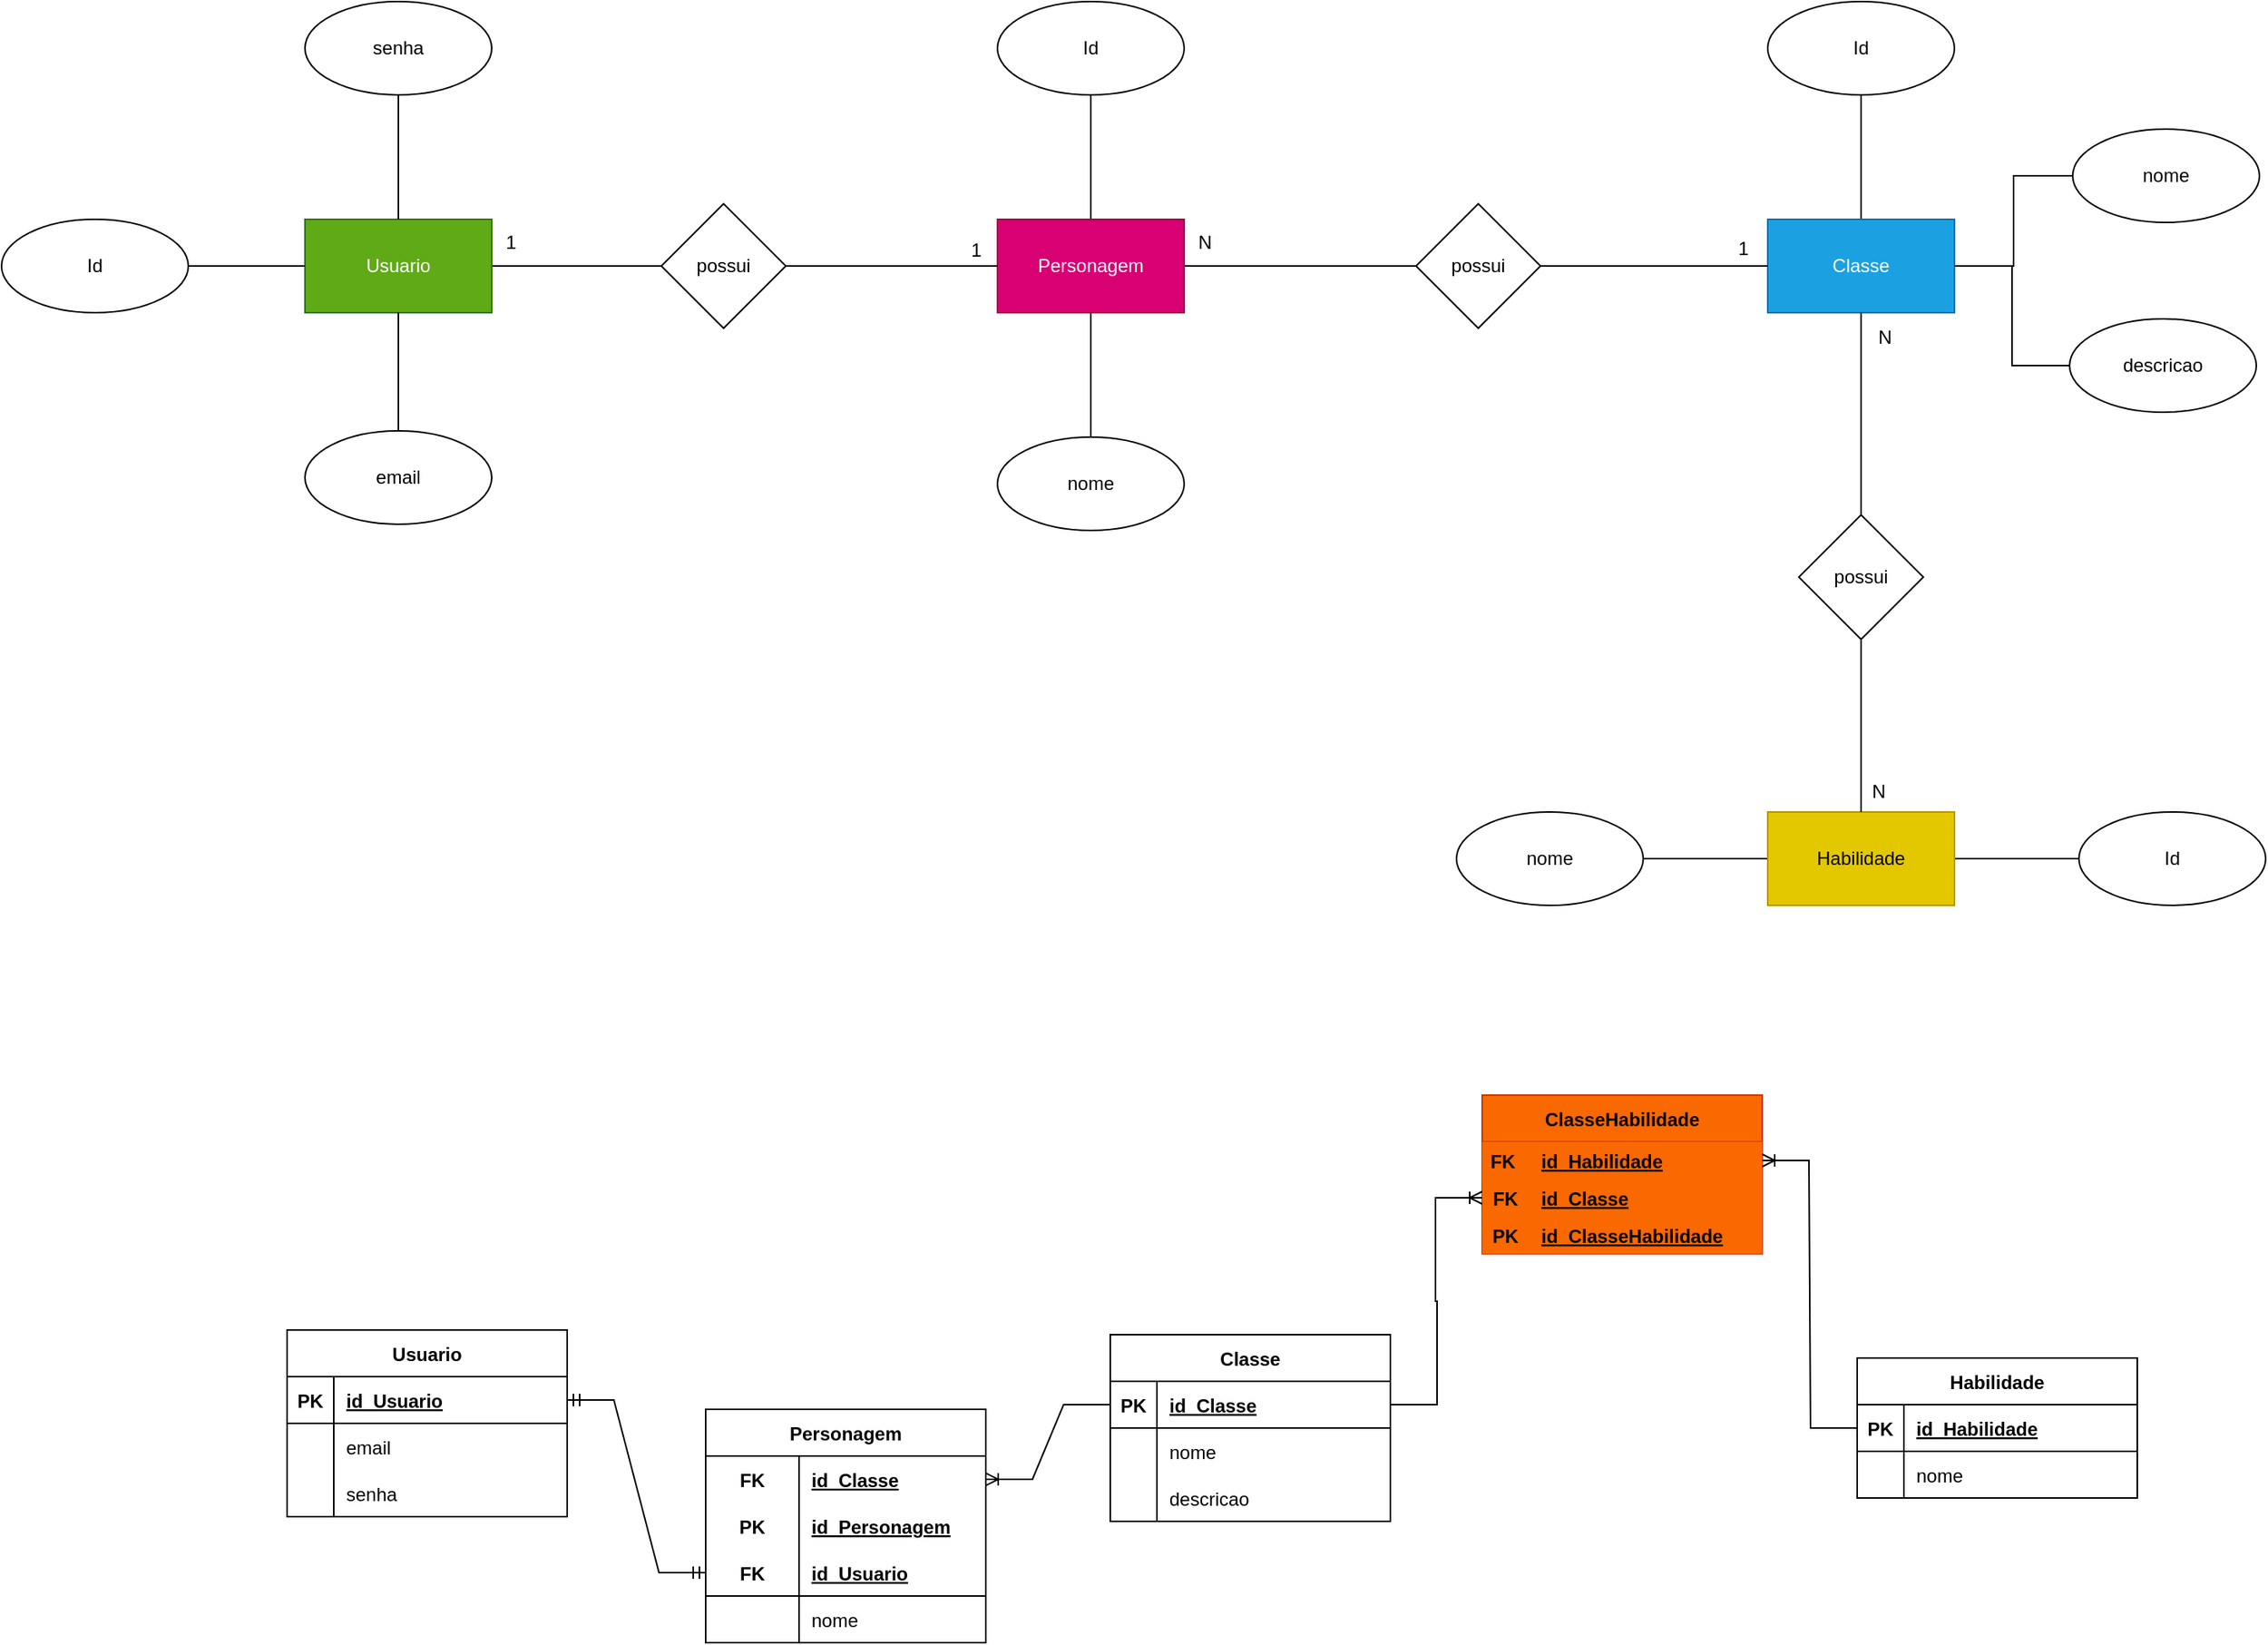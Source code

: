 <mxfile version="20.3.0" type="device" pages="2"><diagram id="ChyRx574aoKrWRsRgZzH" name="MER-DER"><mxGraphModel dx="3422" dy="259" grid="0" gridSize="2" guides="1" tooltips="1" connect="1" arrows="1" fold="1" page="1" pageScale="1" pageWidth="827" pageHeight="1169" math="0" shadow="0"><root><mxCell id="0"/><mxCell id="1" parent="0"/><mxCell id="TonWWBTxAf2WMyJIBNeK-1" value="" style="edgeStyle=orthogonalEdgeStyle;rounded=0;orthogonalLoop=1;jettySize=auto;html=1;fontSize=12;endArrow=none;endFill=0;" edge="1" parent="1" source="TonWWBTxAf2WMyJIBNeK-2" target="TonWWBTxAf2WMyJIBNeK-29"><mxGeometry relative="1" as="geometry"/></mxCell><mxCell id="TonWWBTxAf2WMyJIBNeK-2" value="Usuario" style="rounded=0;whiteSpace=wrap;html=1;fontSize=12;fillColor=#60a917;fontColor=#ffffff;strokeColor=#2D7600;" vertex="1" parent="1"><mxGeometry x="-67" y="2439" width="120" height="60" as="geometry"/></mxCell><mxCell id="TonWWBTxAf2WMyJIBNeK-3" value="" style="edgeStyle=orthogonalEdgeStyle;rounded=0;orthogonalLoop=1;jettySize=auto;html=1;fontSize=12;endArrow=none;endFill=0;" edge="1" parent="1" source="TonWWBTxAf2WMyJIBNeK-6" target="TonWWBTxAf2WMyJIBNeK-19"><mxGeometry relative="1" as="geometry"/></mxCell><mxCell id="TonWWBTxAf2WMyJIBNeK-4" value="" style="edgeStyle=orthogonalEdgeStyle;rounded=0;orthogonalLoop=1;jettySize=auto;html=1;fontSize=12;endArrow=none;endFill=0;" edge="1" parent="1" source="TonWWBTxAf2WMyJIBNeK-6" target="TonWWBTxAf2WMyJIBNeK-20"><mxGeometry relative="1" as="geometry"/></mxCell><mxCell id="TonWWBTxAf2WMyJIBNeK-5" style="edgeStyle=orthogonalEdgeStyle;rounded=0;orthogonalLoop=1;jettySize=auto;html=1;entryX=0;entryY=0.5;entryDx=0;entryDy=0;fontSize=12;endArrow=none;endFill=0;" edge="1" parent="1" source="TonWWBTxAf2WMyJIBNeK-6" target="TonWWBTxAf2WMyJIBNeK-31"><mxGeometry relative="1" as="geometry"/></mxCell><mxCell id="TonWWBTxAf2WMyJIBNeK-6" value="Personagem" style="rounded=0;whiteSpace=wrap;html=1;fontSize=12;fillColor=#d80073;fontColor=#ffffff;strokeColor=#A50040;" vertex="1" parent="1"><mxGeometry x="378" y="2439" width="120" height="60" as="geometry"/></mxCell><mxCell id="TonWWBTxAf2WMyJIBNeK-7" value="" style="edgeStyle=orthogonalEdgeStyle;rounded=0;orthogonalLoop=1;jettySize=auto;html=1;fontSize=12;endArrow=none;endFill=0;" edge="1" parent="1" source="TonWWBTxAf2WMyJIBNeK-9" target="TonWWBTxAf2WMyJIBNeK-21"><mxGeometry relative="1" as="geometry"/></mxCell><mxCell id="TonWWBTxAf2WMyJIBNeK-8" value="" style="edgeStyle=orthogonalEdgeStyle;rounded=0;orthogonalLoop=1;jettySize=auto;html=1;fontSize=12;endArrow=none;endFill=0;" edge="1" parent="1" source="TonWWBTxAf2WMyJIBNeK-9" target="TonWWBTxAf2WMyJIBNeK-22"><mxGeometry relative="1" as="geometry"/></mxCell><mxCell id="TonWWBTxAf2WMyJIBNeK-9" value="Classe" style="rounded=0;whiteSpace=wrap;html=1;fontSize=12;fillColor=#1ba1e2;fontColor=#ffffff;strokeColor=#006EAF;" vertex="1" parent="1"><mxGeometry x="873" y="2439" width="120" height="60" as="geometry"/></mxCell><mxCell id="TonWWBTxAf2WMyJIBNeK-10" value="" style="edgeStyle=orthogonalEdgeStyle;rounded=0;orthogonalLoop=1;jettySize=auto;html=1;fontSize=12;endArrow=none;endFill=0;" edge="1" parent="1" source="TonWWBTxAf2WMyJIBNeK-12" target="TonWWBTxAf2WMyJIBNeK-26"><mxGeometry relative="1" as="geometry"/></mxCell><mxCell id="TonWWBTxAf2WMyJIBNeK-11" value="" style="edgeStyle=orthogonalEdgeStyle;rounded=0;orthogonalLoop=1;jettySize=auto;html=1;fontSize=12;endArrow=none;endFill=0;" edge="1" parent="1" source="TonWWBTxAf2WMyJIBNeK-12" target="TonWWBTxAf2WMyJIBNeK-27"><mxGeometry relative="1" as="geometry"/></mxCell><mxCell id="TonWWBTxAf2WMyJIBNeK-12" value="Habilidade" style="rounded=0;whiteSpace=wrap;html=1;fontSize=12;fillColor=#e3c800;fontColor=#000000;strokeColor=#B09500;" vertex="1" parent="1"><mxGeometry x="873" y="2820" width="120" height="60" as="geometry"/></mxCell><mxCell id="TonWWBTxAf2WMyJIBNeK-13" value="" style="edgeStyle=orthogonalEdgeStyle;rounded=0;orthogonalLoop=1;jettySize=auto;html=1;fontSize=12;endArrow=none;endFill=0;" edge="1" parent="1" source="TonWWBTxAf2WMyJIBNeK-14" target="TonWWBTxAf2WMyJIBNeK-2"><mxGeometry relative="1" as="geometry"/></mxCell><mxCell id="TonWWBTxAf2WMyJIBNeK-14" value="Id" style="ellipse;whiteSpace=wrap;html=1;rounded=0;fontSize=12;" vertex="1" parent="1"><mxGeometry x="-262" y="2439" width="120" height="60" as="geometry"/></mxCell><mxCell id="TonWWBTxAf2WMyJIBNeK-15" value="" style="edgeStyle=orthogonalEdgeStyle;rounded=0;orthogonalLoop=1;jettySize=auto;html=1;fontSize=12;endArrow=none;endFill=0;" edge="1" parent="1" source="TonWWBTxAf2WMyJIBNeK-16" target="TonWWBTxAf2WMyJIBNeK-2"><mxGeometry relative="1" as="geometry"/></mxCell><mxCell id="TonWWBTxAf2WMyJIBNeK-16" value="email" style="ellipse;whiteSpace=wrap;html=1;rounded=0;fontSize=12;" vertex="1" parent="1"><mxGeometry x="-67" y="2575" width="120" height="60" as="geometry"/></mxCell><mxCell id="TonWWBTxAf2WMyJIBNeK-17" value="" style="edgeStyle=orthogonalEdgeStyle;rounded=0;orthogonalLoop=1;jettySize=auto;html=1;fontSize=12;endArrow=none;endFill=0;" edge="1" parent="1" source="TonWWBTxAf2WMyJIBNeK-18" target="TonWWBTxAf2WMyJIBNeK-2"><mxGeometry relative="1" as="geometry"/></mxCell><mxCell id="TonWWBTxAf2WMyJIBNeK-18" value="senha" style="ellipse;whiteSpace=wrap;html=1;rounded=0;fontSize=12;" vertex="1" parent="1"><mxGeometry x="-67" y="2299" width="120" height="60" as="geometry"/></mxCell><mxCell id="TonWWBTxAf2WMyJIBNeK-19" value="Id" style="ellipse;whiteSpace=wrap;html=1;rounded=0;" vertex="1" parent="1"><mxGeometry x="378" y="2299" width="120" height="60" as="geometry"/></mxCell><mxCell id="TonWWBTxAf2WMyJIBNeK-20" value="nome" style="ellipse;whiteSpace=wrap;html=1;rounded=0;" vertex="1" parent="1"><mxGeometry x="378" y="2579" width="120" height="60" as="geometry"/></mxCell><mxCell id="TonWWBTxAf2WMyJIBNeK-21" value="Id" style="ellipse;whiteSpace=wrap;html=1;rounded=0;" vertex="1" parent="1"><mxGeometry x="873" y="2299" width="120" height="60" as="geometry"/></mxCell><mxCell id="TonWWBTxAf2WMyJIBNeK-22" value="nome" style="ellipse;whiteSpace=wrap;html=1;rounded=0;" vertex="1" parent="1"><mxGeometry x="1069" y="2381" width="120" height="60" as="geometry"/></mxCell><mxCell id="TonWWBTxAf2WMyJIBNeK-23" style="edgeStyle=orthogonalEdgeStyle;rounded=0;orthogonalLoop=1;jettySize=auto;html=1;entryX=0.5;entryY=0;entryDx=0;entryDy=0;fontSize=12;endArrow=none;endFill=0;exitX=0.5;exitY=1;exitDx=0;exitDy=0;" edge="1" parent="1" source="TonWWBTxAf2WMyJIBNeK-9" target="TonWWBTxAf2WMyJIBNeK-33"><mxGeometry relative="1" as="geometry"/></mxCell><mxCell id="TonWWBTxAf2WMyJIBNeK-24" style="edgeStyle=orthogonalEdgeStyle;rounded=0;orthogonalLoop=1;jettySize=auto;html=1;entryX=1;entryY=0.5;entryDx=0;entryDy=0;fontSize=12;endArrow=none;endFill=0;" edge="1" parent="1" source="TonWWBTxAf2WMyJIBNeK-25" target="TonWWBTxAf2WMyJIBNeK-9"><mxGeometry relative="1" as="geometry"/></mxCell><mxCell id="TonWWBTxAf2WMyJIBNeK-25" value="descricao" style="ellipse;whiteSpace=wrap;html=1;rounded=0;" vertex="1" parent="1"><mxGeometry x="1067" y="2503" width="120" height="60" as="geometry"/></mxCell><mxCell id="TonWWBTxAf2WMyJIBNeK-26" value="Id" style="ellipse;whiteSpace=wrap;html=1;rounded=0;" vertex="1" parent="1"><mxGeometry x="1073" y="2820" width="120" height="60" as="geometry"/></mxCell><mxCell id="TonWWBTxAf2WMyJIBNeK-27" value="nome" style="ellipse;whiteSpace=wrap;html=1;rounded=0;" vertex="1" parent="1"><mxGeometry x="673" y="2820" width="120" height="60" as="geometry"/></mxCell><mxCell id="TonWWBTxAf2WMyJIBNeK-28" style="edgeStyle=orthogonalEdgeStyle;rounded=0;orthogonalLoop=1;jettySize=auto;html=1;entryX=0;entryY=0.5;entryDx=0;entryDy=0;fontSize=12;endArrow=none;endFill=0;" edge="1" parent="1" source="TonWWBTxAf2WMyJIBNeK-29" target="TonWWBTxAf2WMyJIBNeK-6"><mxGeometry relative="1" as="geometry"/></mxCell><mxCell id="TonWWBTxAf2WMyJIBNeK-29" value="possui" style="rhombus;whiteSpace=wrap;html=1;fontSize=12;" vertex="1" parent="1"><mxGeometry x="162" y="2429" width="80" height="80" as="geometry"/></mxCell><mxCell id="TonWWBTxAf2WMyJIBNeK-30" style="edgeStyle=orthogonalEdgeStyle;rounded=0;orthogonalLoop=1;jettySize=auto;html=1;entryX=0;entryY=0.5;entryDx=0;entryDy=0;fontSize=12;endArrow=none;endFill=0;" edge="1" parent="1" source="TonWWBTxAf2WMyJIBNeK-31" target="TonWWBTxAf2WMyJIBNeK-9"><mxGeometry relative="1" as="geometry"/></mxCell><mxCell id="TonWWBTxAf2WMyJIBNeK-31" value="possui" style="rhombus;whiteSpace=wrap;html=1;fontSize=12;" vertex="1" parent="1"><mxGeometry x="647" y="2429" width="80" height="80" as="geometry"/></mxCell><mxCell id="TonWWBTxAf2WMyJIBNeK-32" value="" style="edgeStyle=orthogonalEdgeStyle;rounded=0;orthogonalLoop=1;jettySize=auto;html=1;fontSize=12;endArrow=none;endFill=0;entryX=0.5;entryY=0;entryDx=0;entryDy=0;" edge="1" parent="1" source="TonWWBTxAf2WMyJIBNeK-33" target="TonWWBTxAf2WMyJIBNeK-12"><mxGeometry relative="1" as="geometry"><mxPoint x="933" y="3044" as="targetPoint"/></mxGeometry></mxCell><mxCell id="TonWWBTxAf2WMyJIBNeK-33" value="possui" style="rhombus;whiteSpace=wrap;html=1;fontSize=12;" vertex="1" parent="1"><mxGeometry x="893" y="2629" width="80" height="80" as="geometry"/></mxCell><mxCell id="TonWWBTxAf2WMyJIBNeK-34" value="1" style="text;html=1;align=center;verticalAlign=middle;resizable=0;points=[];autosize=1;strokeColor=none;fillColor=none;fontSize=12;" vertex="1" parent="1"><mxGeometry x="52" y="2441" width="25" height="26" as="geometry"/></mxCell><mxCell id="TonWWBTxAf2WMyJIBNeK-35" value="1" style="text;html=1;align=center;verticalAlign=middle;resizable=0;points=[];autosize=1;strokeColor=none;fillColor=none;fontSize=12;" vertex="1" parent="1"><mxGeometry x="351" y="2446" width="25" height="26" as="geometry"/></mxCell><mxCell id="TonWWBTxAf2WMyJIBNeK-36" value="N" style="text;html=1;align=center;verticalAlign=middle;resizable=0;points=[];autosize=1;strokeColor=none;fillColor=none;fontSize=12;" vertex="1" parent="1"><mxGeometry x="497" y="2441" width="27" height="26" as="geometry"/></mxCell><mxCell id="TonWWBTxAf2WMyJIBNeK-37" value="1" style="text;html=1;align=center;verticalAlign=middle;resizable=0;points=[];autosize=1;strokeColor=none;fillColor=none;fontSize=12;" vertex="1" parent="1"><mxGeometry x="844" y="2445" width="25" height="26" as="geometry"/></mxCell><mxCell id="TonWWBTxAf2WMyJIBNeK-38" value="N" style="text;html=1;align=center;verticalAlign=middle;resizable=0;points=[];autosize=1;strokeColor=none;fillColor=none;fontSize=12;" vertex="1" parent="1"><mxGeometry x="934" y="2502" width="27" height="26" as="geometry"/></mxCell><mxCell id="TonWWBTxAf2WMyJIBNeK-39" value="N" style="text;html=1;align=center;verticalAlign=middle;resizable=0;points=[];autosize=1;strokeColor=none;fillColor=none;fontSize=12;" vertex="1" parent="1"><mxGeometry x="930" y="2794" width="27" height="26" as="geometry"/></mxCell><mxCell id="TonWWBTxAf2WMyJIBNeK-40" value="Usuario" style="shape=table;startSize=30;container=1;collapsible=1;childLayout=tableLayout;fixedRows=1;rowLines=0;fontStyle=1;align=center;resizeLast=1;fontSize=12;" vertex="1" parent="1"><mxGeometry x="-78.5" y="3153" width="180" height="120" as="geometry"/></mxCell><mxCell id="TonWWBTxAf2WMyJIBNeK-41" value="" style="shape=tableRow;horizontal=0;startSize=0;swimlaneHead=0;swimlaneBody=0;fillColor=none;collapsible=0;dropTarget=0;points=[[0,0.5],[1,0.5]];portConstraint=eastwest;top=0;left=0;right=0;bottom=1;fontSize=12;" vertex="1" parent="TonWWBTxAf2WMyJIBNeK-40"><mxGeometry y="30" width="180" height="30" as="geometry"/></mxCell><mxCell id="TonWWBTxAf2WMyJIBNeK-42" value="PK" style="shape=partialRectangle;connectable=0;fillColor=none;top=0;left=0;bottom=0;right=0;fontStyle=1;overflow=hidden;fontSize=12;" vertex="1" parent="TonWWBTxAf2WMyJIBNeK-41"><mxGeometry width="30" height="30" as="geometry"><mxRectangle width="30" height="30" as="alternateBounds"/></mxGeometry></mxCell><mxCell id="TonWWBTxAf2WMyJIBNeK-43" value="id_Usuario" style="shape=partialRectangle;connectable=0;fillColor=none;top=0;left=0;bottom=0;right=0;align=left;spacingLeft=6;fontStyle=5;overflow=hidden;fontSize=12;" vertex="1" parent="TonWWBTxAf2WMyJIBNeK-41"><mxGeometry x="30" width="150" height="30" as="geometry"><mxRectangle width="150" height="30" as="alternateBounds"/></mxGeometry></mxCell><mxCell id="TonWWBTxAf2WMyJIBNeK-44" value="" style="shape=tableRow;horizontal=0;startSize=0;swimlaneHead=0;swimlaneBody=0;fillColor=none;collapsible=0;dropTarget=0;points=[[0,0.5],[1,0.5]];portConstraint=eastwest;top=0;left=0;right=0;bottom=0;fontSize=12;" vertex="1" parent="TonWWBTxAf2WMyJIBNeK-40"><mxGeometry y="60" width="180" height="30" as="geometry"/></mxCell><mxCell id="TonWWBTxAf2WMyJIBNeK-45" value="" style="shape=partialRectangle;connectable=0;fillColor=none;top=0;left=0;bottom=0;right=0;editable=1;overflow=hidden;fontSize=12;" vertex="1" parent="TonWWBTxAf2WMyJIBNeK-44"><mxGeometry width="30" height="30" as="geometry"><mxRectangle width="30" height="30" as="alternateBounds"/></mxGeometry></mxCell><mxCell id="TonWWBTxAf2WMyJIBNeK-46" value="email" style="shape=partialRectangle;connectable=0;fillColor=none;top=0;left=0;bottom=0;right=0;align=left;spacingLeft=6;overflow=hidden;fontSize=12;" vertex="1" parent="TonWWBTxAf2WMyJIBNeK-44"><mxGeometry x="30" width="150" height="30" as="geometry"><mxRectangle width="150" height="30" as="alternateBounds"/></mxGeometry></mxCell><mxCell id="TonWWBTxAf2WMyJIBNeK-47" value="" style="shape=tableRow;horizontal=0;startSize=0;swimlaneHead=0;swimlaneBody=0;fillColor=none;collapsible=0;dropTarget=0;points=[[0,0.5],[1,0.5]];portConstraint=eastwest;top=0;left=0;right=0;bottom=0;fontSize=12;" vertex="1" parent="TonWWBTxAf2WMyJIBNeK-40"><mxGeometry y="90" width="180" height="30" as="geometry"/></mxCell><mxCell id="TonWWBTxAf2WMyJIBNeK-48" value="" style="shape=partialRectangle;connectable=0;fillColor=none;top=0;left=0;bottom=0;right=0;editable=1;overflow=hidden;fontSize=12;" vertex="1" parent="TonWWBTxAf2WMyJIBNeK-47"><mxGeometry width="30" height="30" as="geometry"><mxRectangle width="30" height="30" as="alternateBounds"/></mxGeometry></mxCell><mxCell id="TonWWBTxAf2WMyJIBNeK-49" value="senha" style="shape=partialRectangle;connectable=0;fillColor=none;top=0;left=0;bottom=0;right=0;align=left;spacingLeft=6;overflow=hidden;fontSize=12;" vertex="1" parent="TonWWBTxAf2WMyJIBNeK-47"><mxGeometry x="30" width="150" height="30" as="geometry"><mxRectangle width="150" height="30" as="alternateBounds"/></mxGeometry></mxCell><mxCell id="TonWWBTxAf2WMyJIBNeK-50" value="Personagem" style="shape=table;startSize=30;container=1;collapsible=1;childLayout=tableLayout;fixedRows=1;rowLines=0;fontStyle=1;align=center;resizeLast=1;fontSize=12;" vertex="1" parent="1"><mxGeometry x="190.5" y="3204" width="180" height="150" as="geometry"/></mxCell><mxCell id="TonWWBTxAf2WMyJIBNeK-51" style="shape=tableRow;horizontal=0;startSize=0;swimlaneHead=0;swimlaneBody=0;fillColor=none;collapsible=0;dropTarget=0;points=[[0,0.5],[1,0.5]];portConstraint=eastwest;top=0;left=0;right=0;bottom=0;fontSize=12;" vertex="1" parent="TonWWBTxAf2WMyJIBNeK-50"><mxGeometry y="30" width="180" height="30" as="geometry"/></mxCell><mxCell id="TonWWBTxAf2WMyJIBNeK-52" value="FK" style="shape=partialRectangle;connectable=0;fillColor=none;top=0;left=0;bottom=0;right=0;fontStyle=1;overflow=hidden;fontSize=12;" vertex="1" parent="TonWWBTxAf2WMyJIBNeK-51"><mxGeometry width="60" height="30" as="geometry"><mxRectangle width="60" height="30" as="alternateBounds"/></mxGeometry></mxCell><mxCell id="TonWWBTxAf2WMyJIBNeK-53" value="id_Classe" style="shape=partialRectangle;connectable=0;fillColor=none;top=0;left=0;bottom=0;right=0;align=left;spacingLeft=6;fontStyle=5;overflow=hidden;fontSize=12;" vertex="1" parent="TonWWBTxAf2WMyJIBNeK-51"><mxGeometry x="60" width="120" height="30" as="geometry"><mxRectangle width="120" height="30" as="alternateBounds"/></mxGeometry></mxCell><mxCell id="TonWWBTxAf2WMyJIBNeK-54" value="" style="shape=tableRow;horizontal=0;startSize=0;swimlaneHead=0;swimlaneBody=0;fillColor=none;collapsible=0;dropTarget=0;points=[[0,0.5],[1,0.5]];portConstraint=eastwest;top=0;left=0;right=0;bottom=0;fontSize=12;" vertex="1" parent="TonWWBTxAf2WMyJIBNeK-50"><mxGeometry y="60" width="180" height="30" as="geometry"/></mxCell><mxCell id="TonWWBTxAf2WMyJIBNeK-55" value="PK" style="shape=partialRectangle;connectable=0;fillColor=none;top=0;left=0;bottom=0;right=0;fontStyle=1;overflow=hidden;fontSize=12;" vertex="1" parent="TonWWBTxAf2WMyJIBNeK-54"><mxGeometry width="60" height="30" as="geometry"><mxRectangle width="60" height="30" as="alternateBounds"/></mxGeometry></mxCell><mxCell id="TonWWBTxAf2WMyJIBNeK-56" value="id_Personagem" style="shape=partialRectangle;connectable=0;fillColor=none;top=0;left=0;bottom=0;right=0;align=left;spacingLeft=6;fontStyle=5;overflow=hidden;fontSize=12;" vertex="1" parent="TonWWBTxAf2WMyJIBNeK-54"><mxGeometry x="60" width="120" height="30" as="geometry"><mxRectangle width="120" height="30" as="alternateBounds"/></mxGeometry></mxCell><mxCell id="TonWWBTxAf2WMyJIBNeK-57" value="" style="shape=tableRow;horizontal=0;startSize=0;swimlaneHead=0;swimlaneBody=0;fillColor=none;collapsible=0;dropTarget=0;points=[[0,0.5],[1,0.5]];portConstraint=eastwest;top=0;left=0;right=0;bottom=1;fontSize=12;" vertex="1" parent="TonWWBTxAf2WMyJIBNeK-50"><mxGeometry y="90" width="180" height="30" as="geometry"/></mxCell><mxCell id="TonWWBTxAf2WMyJIBNeK-58" value="FK" style="shape=partialRectangle;connectable=0;fillColor=none;top=0;left=0;bottom=0;right=0;fontStyle=1;overflow=hidden;fontSize=12;" vertex="1" parent="TonWWBTxAf2WMyJIBNeK-57"><mxGeometry width="60" height="30" as="geometry"><mxRectangle width="60" height="30" as="alternateBounds"/></mxGeometry></mxCell><mxCell id="TonWWBTxAf2WMyJIBNeK-59" value="id_Usuario" style="shape=partialRectangle;connectable=0;fillColor=none;top=0;left=0;bottom=0;right=0;align=left;spacingLeft=6;fontStyle=5;overflow=hidden;fontSize=12;" vertex="1" parent="TonWWBTxAf2WMyJIBNeK-57"><mxGeometry x="60" width="120" height="30" as="geometry"><mxRectangle width="120" height="30" as="alternateBounds"/></mxGeometry></mxCell><mxCell id="TonWWBTxAf2WMyJIBNeK-60" value="" style="shape=tableRow;horizontal=0;startSize=0;swimlaneHead=0;swimlaneBody=0;fillColor=none;collapsible=0;dropTarget=0;points=[[0,0.5],[1,0.5]];portConstraint=eastwest;top=0;left=0;right=0;bottom=0;fontSize=12;" vertex="1" parent="TonWWBTxAf2WMyJIBNeK-50"><mxGeometry y="120" width="180" height="30" as="geometry"/></mxCell><mxCell id="TonWWBTxAf2WMyJIBNeK-61" value="" style="shape=partialRectangle;connectable=0;fillColor=none;top=0;left=0;bottom=0;right=0;editable=1;overflow=hidden;fontSize=12;" vertex="1" parent="TonWWBTxAf2WMyJIBNeK-60"><mxGeometry width="60" height="30" as="geometry"><mxRectangle width="60" height="30" as="alternateBounds"/></mxGeometry></mxCell><mxCell id="TonWWBTxAf2WMyJIBNeK-62" value="nome" style="shape=partialRectangle;connectable=0;fillColor=none;top=0;left=0;bottom=0;right=0;align=left;spacingLeft=6;overflow=hidden;fontSize=12;" vertex="1" parent="TonWWBTxAf2WMyJIBNeK-60"><mxGeometry x="60" width="120" height="30" as="geometry"><mxRectangle width="120" height="30" as="alternateBounds"/></mxGeometry></mxCell><mxCell id="TonWWBTxAf2WMyJIBNeK-63" value="Classe" style="shape=table;startSize=30;container=1;collapsible=1;childLayout=tableLayout;fixedRows=1;rowLines=0;fontStyle=1;align=center;resizeLast=1;fontSize=12;" vertex="1" parent="1"><mxGeometry x="450.5" y="3156" width="180" height="120" as="geometry"/></mxCell><mxCell id="TonWWBTxAf2WMyJIBNeK-64" value="" style="shape=tableRow;horizontal=0;startSize=0;swimlaneHead=0;swimlaneBody=0;fillColor=none;collapsible=0;dropTarget=0;points=[[0,0.5],[1,0.5]];portConstraint=eastwest;top=0;left=0;right=0;bottom=1;fontSize=12;" vertex="1" parent="TonWWBTxAf2WMyJIBNeK-63"><mxGeometry y="30" width="180" height="30" as="geometry"/></mxCell><mxCell id="TonWWBTxAf2WMyJIBNeK-65" value="PK" style="shape=partialRectangle;connectable=0;fillColor=none;top=0;left=0;bottom=0;right=0;fontStyle=1;overflow=hidden;fontSize=12;" vertex="1" parent="TonWWBTxAf2WMyJIBNeK-64"><mxGeometry width="30" height="30" as="geometry"><mxRectangle width="30" height="30" as="alternateBounds"/></mxGeometry></mxCell><mxCell id="TonWWBTxAf2WMyJIBNeK-66" value="id_Classe" style="shape=partialRectangle;connectable=0;fillColor=none;top=0;left=0;bottom=0;right=0;align=left;spacingLeft=6;fontStyle=5;overflow=hidden;fontSize=12;" vertex="1" parent="TonWWBTxAf2WMyJIBNeK-64"><mxGeometry x="30" width="150" height="30" as="geometry"><mxRectangle width="150" height="30" as="alternateBounds"/></mxGeometry></mxCell><mxCell id="TonWWBTxAf2WMyJIBNeK-67" value="" style="shape=tableRow;horizontal=0;startSize=0;swimlaneHead=0;swimlaneBody=0;fillColor=none;collapsible=0;dropTarget=0;points=[[0,0.5],[1,0.5]];portConstraint=eastwest;top=0;left=0;right=0;bottom=0;fontSize=12;" vertex="1" parent="TonWWBTxAf2WMyJIBNeK-63"><mxGeometry y="60" width="180" height="30" as="geometry"/></mxCell><mxCell id="TonWWBTxAf2WMyJIBNeK-68" value="" style="shape=partialRectangle;connectable=0;fillColor=none;top=0;left=0;bottom=0;right=0;editable=1;overflow=hidden;fontSize=12;" vertex="1" parent="TonWWBTxAf2WMyJIBNeK-67"><mxGeometry width="30" height="30" as="geometry"><mxRectangle width="30" height="30" as="alternateBounds"/></mxGeometry></mxCell><mxCell id="TonWWBTxAf2WMyJIBNeK-69" value="nome" style="shape=partialRectangle;connectable=0;fillColor=none;top=0;left=0;bottom=0;right=0;align=left;spacingLeft=6;overflow=hidden;fontSize=12;" vertex="1" parent="TonWWBTxAf2WMyJIBNeK-67"><mxGeometry x="30" width="150" height="30" as="geometry"><mxRectangle width="150" height="30" as="alternateBounds"/></mxGeometry></mxCell><mxCell id="TonWWBTxAf2WMyJIBNeK-70" value="" style="shape=tableRow;horizontal=0;startSize=0;swimlaneHead=0;swimlaneBody=0;fillColor=none;collapsible=0;dropTarget=0;points=[[0,0.5],[1,0.5]];portConstraint=eastwest;top=0;left=0;right=0;bottom=0;fontSize=12;" vertex="1" parent="TonWWBTxAf2WMyJIBNeK-63"><mxGeometry y="90" width="180" height="30" as="geometry"/></mxCell><mxCell id="TonWWBTxAf2WMyJIBNeK-71" value="" style="shape=partialRectangle;connectable=0;fillColor=none;top=0;left=0;bottom=0;right=0;editable=1;overflow=hidden;fontSize=12;" vertex="1" parent="TonWWBTxAf2WMyJIBNeK-70"><mxGeometry width="30" height="30" as="geometry"><mxRectangle width="30" height="30" as="alternateBounds"/></mxGeometry></mxCell><mxCell id="TonWWBTxAf2WMyJIBNeK-72" value="descricao" style="shape=partialRectangle;connectable=0;fillColor=none;top=0;left=0;bottom=0;right=0;align=left;spacingLeft=6;overflow=hidden;fontSize=12;" vertex="1" parent="TonWWBTxAf2WMyJIBNeK-70"><mxGeometry x="30" width="150" height="30" as="geometry"><mxRectangle width="150" height="30" as="alternateBounds"/></mxGeometry></mxCell><mxCell id="TonWWBTxAf2WMyJIBNeK-73" value="Habilidade" style="shape=table;startSize=30;container=1;collapsible=1;childLayout=tableLayout;fixedRows=1;rowLines=0;fontStyle=1;align=center;resizeLast=1;fontSize=12;" vertex="1" parent="1"><mxGeometry x="930.5" y="3171" width="180" height="90" as="geometry"/></mxCell><mxCell id="TonWWBTxAf2WMyJIBNeK-74" value="" style="shape=tableRow;horizontal=0;startSize=0;swimlaneHead=0;swimlaneBody=0;fillColor=none;collapsible=0;dropTarget=0;points=[[0,0.5],[1,0.5]];portConstraint=eastwest;top=0;left=0;right=0;bottom=1;fontSize=12;" vertex="1" parent="TonWWBTxAf2WMyJIBNeK-73"><mxGeometry y="30" width="180" height="30" as="geometry"/></mxCell><mxCell id="TonWWBTxAf2WMyJIBNeK-75" value="PK" style="shape=partialRectangle;connectable=0;fillColor=none;top=0;left=0;bottom=0;right=0;fontStyle=1;overflow=hidden;fontSize=12;" vertex="1" parent="TonWWBTxAf2WMyJIBNeK-74"><mxGeometry width="30" height="30" as="geometry"><mxRectangle width="30" height="30" as="alternateBounds"/></mxGeometry></mxCell><mxCell id="TonWWBTxAf2WMyJIBNeK-76" value="id_Habilidade" style="shape=partialRectangle;connectable=0;fillColor=none;top=0;left=0;bottom=0;right=0;align=left;spacingLeft=6;fontStyle=5;overflow=hidden;fontSize=12;" vertex="1" parent="TonWWBTxAf2WMyJIBNeK-74"><mxGeometry x="30" width="150" height="30" as="geometry"><mxRectangle width="150" height="30" as="alternateBounds"/></mxGeometry></mxCell><mxCell id="TonWWBTxAf2WMyJIBNeK-77" value="" style="shape=tableRow;horizontal=0;startSize=0;swimlaneHead=0;swimlaneBody=0;fillColor=none;collapsible=0;dropTarget=0;points=[[0,0.5],[1,0.5]];portConstraint=eastwest;top=0;left=0;right=0;bottom=0;fontSize=12;" vertex="1" parent="TonWWBTxAf2WMyJIBNeK-73"><mxGeometry y="60" width="180" height="30" as="geometry"/></mxCell><mxCell id="TonWWBTxAf2WMyJIBNeK-78" value="" style="shape=partialRectangle;connectable=0;fillColor=none;top=0;left=0;bottom=0;right=0;editable=1;overflow=hidden;fontSize=12;" vertex="1" parent="TonWWBTxAf2WMyJIBNeK-77"><mxGeometry width="30" height="30" as="geometry"><mxRectangle width="30" height="30" as="alternateBounds"/></mxGeometry></mxCell><mxCell id="TonWWBTxAf2WMyJIBNeK-79" value="nome" style="shape=partialRectangle;connectable=0;fillColor=none;top=0;left=0;bottom=0;right=0;align=left;spacingLeft=6;overflow=hidden;fontSize=12;" vertex="1" parent="TonWWBTxAf2WMyJIBNeK-77"><mxGeometry x="30" width="150" height="30" as="geometry"><mxRectangle width="150" height="30" as="alternateBounds"/></mxGeometry></mxCell><mxCell id="TonWWBTxAf2WMyJIBNeK-80" value="ClasseHabilidade" style="shape=table;startSize=30;container=1;collapsible=1;childLayout=tableLayout;fixedRows=1;rowLines=0;fontStyle=1;align=center;resizeLast=1;fontSize=12;fillColor=#fa6800;fontColor=#000000;strokeColor=#C73500;gradientColor=none;labelBorderColor=none;" vertex="1" parent="1"><mxGeometry x="689.5" y="3002" width="180" height="102" as="geometry"/></mxCell><mxCell id="TonWWBTxAf2WMyJIBNeK-81" style="shape=tableRow;horizontal=0;startSize=0;swimlaneHead=0;swimlaneBody=0;fillColor=#fa6800;collapsible=0;dropTarget=0;points=[[0,0.5],[1,0.5]];portConstraint=eastwest;top=0;left=0;right=0;bottom=1;fontSize=12;fontColor=#000000;strokeColor=#C73500;" vertex="1" parent="TonWWBTxAf2WMyJIBNeK-80"><mxGeometry y="30" width="180" height="24" as="geometry"/></mxCell><mxCell id="TonWWBTxAf2WMyJIBNeK-82" value="FK " style="shape=partialRectangle;connectable=0;fillColor=#fa6800;top=0;left=0;bottom=0;right=0;fontStyle=1;overflow=hidden;fontSize=12;fontColor=#000000;strokeColor=#C73500;" vertex="1" parent="TonWWBTxAf2WMyJIBNeK-81"><mxGeometry width="30" height="24" as="geometry"><mxRectangle width="30" height="24" as="alternateBounds"/></mxGeometry></mxCell><mxCell id="TonWWBTxAf2WMyJIBNeK-83" value="id_Habilidade" style="shape=partialRectangle;connectable=0;fillColor=#fa6800;top=0;left=0;bottom=0;right=0;align=left;spacingLeft=6;fontStyle=5;overflow=hidden;fontSize=12;fontColor=#000000;strokeColor=#C73500;" vertex="1" parent="TonWWBTxAf2WMyJIBNeK-81"><mxGeometry x="30" width="150" height="24" as="geometry"><mxRectangle width="150" height="24" as="alternateBounds"/></mxGeometry></mxCell><mxCell id="TonWWBTxAf2WMyJIBNeK-84" style="shape=tableRow;horizontal=0;startSize=0;swimlaneHead=0;swimlaneBody=0;fillColor=#fa6800;collapsible=0;dropTarget=0;points=[[0,0.5],[1,0.5]];portConstraint=eastwest;top=0;left=0;right=0;bottom=1;fontSize=12;fontColor=#000000;strokeColor=#C73500;" vertex="1" parent="TonWWBTxAf2WMyJIBNeK-80"><mxGeometry y="54" width="180" height="24" as="geometry"/></mxCell><mxCell id="TonWWBTxAf2WMyJIBNeK-85" value="FK" style="shape=partialRectangle;connectable=0;fillColor=#fa6800;top=0;left=0;bottom=0;right=0;fontStyle=1;overflow=hidden;fontSize=12;fontColor=#000000;strokeColor=#C73500;" vertex="1" parent="TonWWBTxAf2WMyJIBNeK-84"><mxGeometry width="30" height="24" as="geometry"><mxRectangle width="30" height="24" as="alternateBounds"/></mxGeometry></mxCell><mxCell id="TonWWBTxAf2WMyJIBNeK-86" value="id_Classe" style="shape=partialRectangle;connectable=0;fillColor=#fa6800;top=0;left=0;bottom=0;right=0;align=left;spacingLeft=6;fontStyle=5;overflow=hidden;fontSize=12;fontColor=#000000;strokeColor=#C73500;" vertex="1" parent="TonWWBTxAf2WMyJIBNeK-84"><mxGeometry x="30" width="150" height="24" as="geometry"><mxRectangle width="150" height="24" as="alternateBounds"/></mxGeometry></mxCell><mxCell id="TonWWBTxAf2WMyJIBNeK-87" value="" style="shape=tableRow;horizontal=0;startSize=0;swimlaneHead=0;swimlaneBody=0;fillColor=#fa6800;collapsible=0;dropTarget=0;points=[[0,0.5],[1,0.5]];portConstraint=eastwest;top=0;left=0;right=0;bottom=1;fontSize=12;fontColor=#000000;strokeColor=#C73500;" vertex="1" parent="TonWWBTxAf2WMyJIBNeK-80"><mxGeometry y="78" width="180" height="24" as="geometry"/></mxCell><mxCell id="TonWWBTxAf2WMyJIBNeK-88" value="PK" style="shape=partialRectangle;connectable=0;fillColor=#fa6800;top=0;left=0;bottom=0;right=0;fontStyle=1;overflow=hidden;fontSize=12;fontColor=#000000;strokeColor=#C73500;" vertex="1" parent="TonWWBTxAf2WMyJIBNeK-87"><mxGeometry width="30" height="24" as="geometry"><mxRectangle width="30" height="24" as="alternateBounds"/></mxGeometry></mxCell><mxCell id="TonWWBTxAf2WMyJIBNeK-89" value="id_ClasseHabilidade" style="shape=partialRectangle;connectable=0;fillColor=#fa6800;top=0;left=0;bottom=0;right=0;align=left;spacingLeft=6;fontStyle=5;overflow=hidden;fontSize=12;fontColor=#000000;strokeColor=#C73500;" vertex="1" parent="TonWWBTxAf2WMyJIBNeK-87"><mxGeometry x="30" width="150" height="24" as="geometry"><mxRectangle width="150" height="24" as="alternateBounds"/></mxGeometry></mxCell><mxCell id="TonWWBTxAf2WMyJIBNeK-90" value="" style="edgeStyle=entityRelationEdgeStyle;fontSize=12;html=1;endArrow=ERmandOne;startArrow=ERmandOne;rounded=0;exitX=1;exitY=0.5;exitDx=0;exitDy=0;entryX=0;entryY=0.5;entryDx=0;entryDy=0;" edge="1" parent="1" source="TonWWBTxAf2WMyJIBNeK-41" target="TonWWBTxAf2WMyJIBNeK-57"><mxGeometry width="100" height="100" relative="1" as="geometry"><mxPoint x="143" y="3003" as="sourcePoint"/><mxPoint x="243" y="2903" as="targetPoint"/></mxGeometry></mxCell><mxCell id="TonWWBTxAf2WMyJIBNeK-91" value="" style="edgeStyle=entityRelationEdgeStyle;fontSize=12;html=1;endArrow=ERoneToMany;rounded=0;entryX=1;entryY=0.5;entryDx=0;entryDy=0;" edge="1" parent="1" source="TonWWBTxAf2WMyJIBNeK-64" target="TonWWBTxAf2WMyJIBNeK-51"><mxGeometry width="100" height="100" relative="1" as="geometry"><mxPoint x="538.5" y="2879" as="sourcePoint"/><mxPoint x="638.5" y="2779" as="targetPoint"/></mxGeometry></mxCell><mxCell id="TonWWBTxAf2WMyJIBNeK-92" value="" style="edgeStyle=entityRelationEdgeStyle;fontSize=12;html=1;endArrow=ERoneToMany;rounded=0;exitX=1;exitY=0.5;exitDx=0;exitDy=0;entryX=0;entryY=0.5;entryDx=0;entryDy=0;" edge="1" parent="1" source="TonWWBTxAf2WMyJIBNeK-64" target="TonWWBTxAf2WMyJIBNeK-84"><mxGeometry width="100" height="100" relative="1" as="geometry"><mxPoint x="767.5" y="2974" as="sourcePoint"/><mxPoint x="867.5" y="2874" as="targetPoint"/></mxGeometry></mxCell><mxCell id="TonWWBTxAf2WMyJIBNeK-93" value="" style="edgeStyle=entityRelationEdgeStyle;fontSize=12;html=1;endArrow=ERoneToMany;rounded=0;" edge="1" parent="1" source="TonWWBTxAf2WMyJIBNeK-74" target="TonWWBTxAf2WMyJIBNeK-81"><mxGeometry width="100" height="100" relative="1" as="geometry"><mxPoint x="767.5" y="2974" as="sourcePoint"/><mxPoint x="867.5" y="2874" as="targetPoint"/></mxGeometry></mxCell></root></mxGraphModel></diagram><diagram id="rKHKdvEZd1jbqhZ29Y1M" name="Exemplos"><mxGraphModel dx="1637" dy="855" grid="0" gridSize="2" guides="1" tooltips="1" connect="1" arrows="1" fold="1" page="1" pageScale="1" pageWidth="1169" pageHeight="827" math="0" shadow="0"><root><mxCell id="0"/><mxCell id="1" parent="0"/><mxCell id="QCvPrQavWc6M0shcLomw-6" value="" style="edgeStyle=orthogonalEdgeStyle;rounded=0;orthogonalLoop=1;jettySize=auto;html=1;fontSize=12;endArrow=none;endFill=0;" parent="1" source="QCvPrQavWc6M0shcLomw-2" target="QCvPrQavWc6M0shcLomw-5" edge="1"><mxGeometry relative="1" as="geometry"/></mxCell><mxCell id="QCvPrQavWc6M0shcLomw-8" value="" style="edgeStyle=orthogonalEdgeStyle;rounded=0;orthogonalLoop=1;jettySize=auto;html=1;fontSize=12;endArrow=none;endFill=0;entryX=0.5;entryY=0;entryDx=0;entryDy=0;" parent="1" source="QCvPrQavWc6M0shcLomw-2" target="QCvPrQavWc6M0shcLomw-7" edge="1"><mxGeometry relative="1" as="geometry"/></mxCell><mxCell id="QCvPrQavWc6M0shcLomw-15" style="edgeStyle=orthogonalEdgeStyle;rounded=0;orthogonalLoop=1;jettySize=auto;html=1;entryX=0;entryY=0.5;entryDx=0;entryDy=0;fontSize=12;endArrow=none;endFill=0;" parent="1" source="QCvPrQavWc6M0shcLomw-2" target="QCvPrQavWc6M0shcLomw-14" edge="1"><mxGeometry relative="1" as="geometry"/></mxCell><mxCell id="N8KJeuKND3fNH6zGy220-5" value="" style="edgeStyle=orthogonalEdgeStyle;rounded=0;orthogonalLoop=1;jettySize=auto;html=1;" edge="1" parent="1" source="QCvPrQavWc6M0shcLomw-2" target="N8KJeuKND3fNH6zGy220-4"><mxGeometry relative="1" as="geometry"/></mxCell><mxCell id="QCvPrQavWc6M0shcLomw-2" value="Usuario" style="rounded=0;whiteSpace=wrap;html=1;fontSize=12;fillColor=#bac8d3;strokeColor=#23445d;" parent="1" vertex="1"><mxGeometry x="151" y="151" width="120" height="60" as="geometry"/></mxCell><mxCell id="QCvPrQavWc6M0shcLomw-10" value="" style="edgeStyle=orthogonalEdgeStyle;rounded=0;orthogonalLoop=1;jettySize=auto;html=1;fontSize=12;endArrow=none;endFill=0;" parent="1" source="QCvPrQavWc6M0shcLomw-3" target="QCvPrQavWc6M0shcLomw-9" edge="1"><mxGeometry relative="1" as="geometry"/></mxCell><mxCell id="QCvPrQavWc6M0shcLomw-13" value="" style="edgeStyle=orthogonalEdgeStyle;rounded=0;orthogonalLoop=1;jettySize=auto;html=1;fontSize=12;endArrow=none;endFill=0;" parent="1" source="QCvPrQavWc6M0shcLomw-3" target="QCvPrQavWc6M0shcLomw-12" edge="1"><mxGeometry relative="1" as="geometry"/></mxCell><mxCell id="N8KJeuKND3fNH6zGy220-9" value="" style="edgeStyle=orthogonalEdgeStyle;rounded=0;orthogonalLoop=1;jettySize=auto;html=1;" edge="1" parent="1" source="QCvPrQavWc6M0shcLomw-3" target="N8KJeuKND3fNH6zGy220-8"><mxGeometry relative="1" as="geometry"/></mxCell><mxCell id="QCvPrQavWc6M0shcLomw-3" value="Personagem" style="rounded=0;whiteSpace=wrap;html=1;fontSize=12;fillColor=#fff2cc;strokeColor=#d6b656;" parent="1" vertex="1"><mxGeometry x="564" y="151" width="120" height="60" as="geometry"/></mxCell><mxCell id="QCvPrQavWc6M0shcLomw-5" value="email" style="ellipse;whiteSpace=wrap;html=1;rounded=0;" parent="1" vertex="1"><mxGeometry x="232" y="292" width="120" height="60" as="geometry"/></mxCell><mxCell id="QCvPrQavWc6M0shcLomw-7" value="ID" style="ellipse;whiteSpace=wrap;html=1;rounded=0;" parent="1" vertex="1"><mxGeometry x="70" y="292" width="120" height="60" as="geometry"/></mxCell><mxCell id="QCvPrQavWc6M0shcLomw-9" value="nome" style="ellipse;whiteSpace=wrap;html=1;rounded=0;" parent="1" vertex="1"><mxGeometry x="491" y="48" width="120" height="60" as="geometry"/></mxCell><mxCell id="QCvPrQavWc6M0shcLomw-12" value="ID" style="ellipse;whiteSpace=wrap;html=1;rounded=0;" parent="1" vertex="1"><mxGeometry x="651" y="48" width="120" height="60" as="geometry"/></mxCell><mxCell id="QCvPrQavWc6M0shcLomw-16" style="edgeStyle=orthogonalEdgeStyle;rounded=0;orthogonalLoop=1;jettySize=auto;html=1;entryX=0;entryY=0.5;entryDx=0;entryDy=0;fontSize=12;endArrow=none;endFill=0;" parent="1" source="QCvPrQavWc6M0shcLomw-14" target="QCvPrQavWc6M0shcLomw-3" edge="1"><mxGeometry relative="1" as="geometry"/></mxCell><mxCell id="QCvPrQavWc6M0shcLomw-14" value="possui" style="rhombus;whiteSpace=wrap;html=1;fontSize=12;" parent="1" vertex="1"><mxGeometry x="379" y="141" width="80" height="80" as="geometry"/></mxCell><mxCell id="N8KJeuKND3fNH6zGy220-4" value="senha" style="ellipse;whiteSpace=wrap;html=1;rounded=0;" vertex="1" parent="1"><mxGeometry x="151" y="360" width="120" height="60" as="geometry"/></mxCell><mxCell id="N8KJeuKND3fNH6zGy220-11" value="" style="edgeStyle=orthogonalEdgeStyle;rounded=0;orthogonalLoop=1;jettySize=auto;html=1;" edge="1" parent="1" source="N8KJeuKND3fNH6zGy220-8" target="N8KJeuKND3fNH6zGy220-10"><mxGeometry relative="1" as="geometry"/></mxCell><mxCell id="N8KJeuKND3fNH6zGy220-8" value="possui" style="rhombus;whiteSpace=wrap;html=1;rounded=0;" vertex="1" parent="1"><mxGeometry x="784" y="141" width="80" height="80" as="geometry"/></mxCell><mxCell id="N8KJeuKND3fNH6zGy220-13" value="" style="edgeStyle=orthogonalEdgeStyle;rounded=0;orthogonalLoop=1;jettySize=auto;html=1;" edge="1" parent="1" source="N8KJeuKND3fNH6zGy220-10" target="N8KJeuKND3fNH6zGy220-12"><mxGeometry relative="1" as="geometry"/></mxCell><mxCell id="N8KJeuKND3fNH6zGy220-15" value="" style="edgeStyle=orthogonalEdgeStyle;rounded=0;orthogonalLoop=1;jettySize=auto;html=1;" edge="1" parent="1" source="N8KJeuKND3fNH6zGy220-10" target="N8KJeuKND3fNH6zGy220-14"><mxGeometry relative="1" as="geometry"/></mxCell><mxCell id="N8KJeuKND3fNH6zGy220-17" value="" style="edgeStyle=orthogonalEdgeStyle;rounded=0;orthogonalLoop=1;jettySize=auto;html=1;" edge="1" parent="1" source="N8KJeuKND3fNH6zGy220-10" target="N8KJeuKND3fNH6zGy220-16"><mxGeometry relative="1" as="geometry"/></mxCell><mxCell id="N8KJeuKND3fNH6zGy220-19" value="" style="edgeStyle=orthogonalEdgeStyle;rounded=0;orthogonalLoop=1;jettySize=auto;html=1;" edge="1" parent="1" source="N8KJeuKND3fNH6zGy220-10" target="N8KJeuKND3fNH6zGy220-18"><mxGeometry relative="1" as="geometry"/></mxCell><mxCell id="N8KJeuKND3fNH6zGy220-10" value="Classe" style="whiteSpace=wrap;html=1;rounded=0;fillColor=#dae8fc;strokeColor=#6c8ebf;" vertex="1" parent="1"><mxGeometry x="764" y="311" width="120" height="60" as="geometry"/></mxCell><mxCell id="N8KJeuKND3fNH6zGy220-12" value="nome" style="ellipse;whiteSpace=wrap;html=1;rounded=0;" vertex="1" parent="1"><mxGeometry x="943" y="256" width="120" height="60" as="geometry"/></mxCell><mxCell id="N8KJeuKND3fNH6zGy220-14" value="ID" style="ellipse;whiteSpace=wrap;html=1;rounded=0;" vertex="1" parent="1"><mxGeometry x="564" y="311" width="120" height="60" as="geometry"/></mxCell><mxCell id="N8KJeuKND3fNH6zGy220-16" value="descricao" style="ellipse;whiteSpace=wrap;html=1;rounded=0;" vertex="1" parent="1"><mxGeometry x="943" y="366" width="120" height="60" as="geometry"/></mxCell><mxCell id="N8KJeuKND3fNH6zGy220-21" value="" style="edgeStyle=orthogonalEdgeStyle;rounded=0;orthogonalLoop=1;jettySize=auto;html=1;" edge="1" parent="1" source="N8KJeuKND3fNH6zGy220-18" target="N8KJeuKND3fNH6zGy220-20"><mxGeometry relative="1" as="geometry"/></mxCell><mxCell id="N8KJeuKND3fNH6zGy220-18" value="possui" style="rhombus;whiteSpace=wrap;html=1;rounded=0;" vertex="1" parent="1"><mxGeometry x="784" y="441" width="80" height="80" as="geometry"/></mxCell><mxCell id="N8KJeuKND3fNH6zGy220-23" value="" style="edgeStyle=orthogonalEdgeStyle;rounded=0;orthogonalLoop=1;jettySize=auto;html=1;" edge="1" parent="1" source="N8KJeuKND3fNH6zGy220-20" target="N8KJeuKND3fNH6zGy220-22"><mxGeometry relative="1" as="geometry"/></mxCell><mxCell id="N8KJeuKND3fNH6zGy220-25" value="" style="edgeStyle=orthogonalEdgeStyle;rounded=0;orthogonalLoop=1;jettySize=auto;html=1;" edge="1" parent="1" source="N8KJeuKND3fNH6zGy220-20" target="N8KJeuKND3fNH6zGy220-24"><mxGeometry relative="1" as="geometry"/></mxCell><mxCell id="N8KJeuKND3fNH6zGy220-20" value="Habilidade" style="whiteSpace=wrap;html=1;rounded=0;fillColor=#d5e8d4;strokeColor=#82b366;" vertex="1" parent="1"><mxGeometry x="764" y="611" width="120" height="60" as="geometry"/></mxCell><mxCell id="N8KJeuKND3fNH6zGy220-22" value="ID" style="ellipse;whiteSpace=wrap;html=1;rounded=0;" vertex="1" parent="1"><mxGeometry x="564" y="611" width="120" height="60" as="geometry"/></mxCell><mxCell id="N8KJeuKND3fNH6zGy220-24" value="nome" style="ellipse;whiteSpace=wrap;html=1;rounded=0;" vertex="1" parent="1"><mxGeometry x="764" y="751" width="120" height="60" as="geometry"/></mxCell><mxCell id="N8KJeuKND3fNH6zGy220-61" value="&lt;span style=&quot;color: rgb(23, 22, 37); font-family: &amp;quot;Open Sans Hebrew&amp;quot;, &amp;quot;Open Sans&amp;quot;, sans-serif; font-size: 18px; background-color: rgb(255, 255, 255);&quot;&gt;PBE_UC10 - &lt;br&gt;Banco de Dados - Turma 10&lt;br style=&quot;font-size: 18px;&quot;&gt;&lt;br style=&quot;font-size: 18px;&quot;&gt;&lt;/span&gt;" style="text;html=1;resizable=0;autosize=1;align=center;verticalAlign=middle;points=[];rounded=0;fontStyle=1;fontSize=18;labelBorderColor=none;" vertex="1" parent="1"><mxGeometry x="84" y="615" width="254" height="77" as="geometry"/></mxCell><mxCell id="N8KJeuKND3fNH6zGy220-62" value="N" style="text;html=1;align=center;verticalAlign=middle;resizable=0;points=[];autosize=1;strokeColor=none;fillColor=none;fontSize=18;fontColor=#A680B8;fontStyle=1" vertex="1" parent="1"><mxGeometry x="686" y="146" width="31" height="34" as="geometry"/></mxCell><mxCell id="N8KJeuKND3fNH6zGy220-65" value="1" style="text;html=1;align=center;verticalAlign=middle;resizable=0;points=[];autosize=1;strokeColor=none;fillColor=none;fontSize=18;fontColor=#A680B8;fontStyle=1" vertex="1" parent="1"><mxGeometry x="792" y="268" width="28" height="34" as="geometry"/></mxCell><mxCell id="N8KJeuKND3fNH6zGy220-66" value="1" style="text;html=1;align=center;verticalAlign=middle;resizable=0;points=[];autosize=1;strokeColor=none;fillColor=none;fontSize=18;fontColor=#A680B8;fontStyle=1" vertex="1" parent="1"><mxGeometry x="530" y="143" width="28" height="34" as="geometry"/></mxCell><mxCell id="N8KJeuKND3fNH6zGy220-67" value="1" style="text;html=1;align=center;verticalAlign=middle;resizable=0;points=[];autosize=1;strokeColor=none;fillColor=none;fontSize=18;fontColor=#A680B8;fontStyle=1" vertex="1" parent="1"><mxGeometry x="278" y="146" width="28" height="34" as="geometry"/></mxCell><mxCell id="N8KJeuKND3fNH6zGy220-68" value="N" style="text;html=1;align=center;verticalAlign=middle;resizable=0;points=[];autosize=1;strokeColor=none;fillColor=none;fontSize=18;fontColor=#A680B8;fontStyle=1" vertex="1" parent="1"><mxGeometry x="787" y="370" width="31" height="34" as="geometry"/></mxCell><mxCell id="N8KJeuKND3fNH6zGy220-69" value="N" style="text;html=1;align=center;verticalAlign=middle;resizable=0;points=[];autosize=1;strokeColor=none;fillColor=none;fontSize=18;fontColor=#A680B8;fontStyle=1" vertex="1" parent="1"><mxGeometry x="786" y="581" width="31" height="34" as="geometry"/></mxCell></root></mxGraphModel></diagram></mxfile>